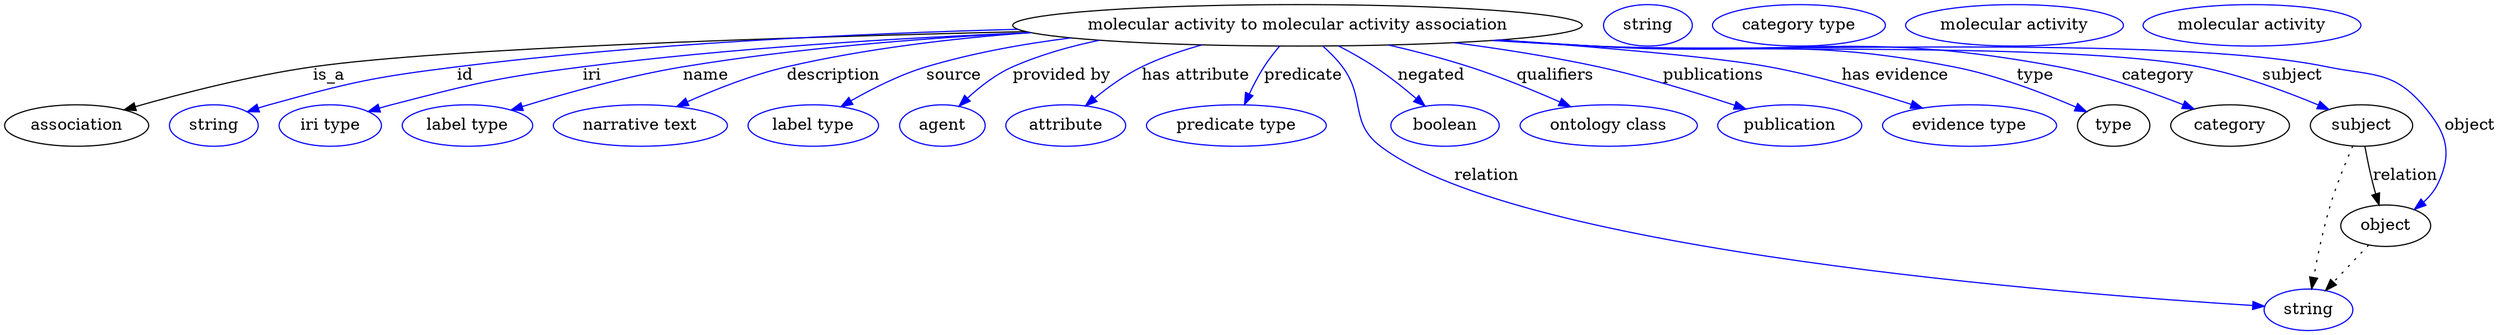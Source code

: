 digraph {
	graph [bb="0,0,2159.4,283"];
	node [label="\N"];
	"molecular activity to molecular activity association"	[height=0.5,
		label="molecular activity to molecular activity association",
		pos="1121.4,265",
		width=6.8605];
	association	[height=0.5,
		pos="62.394,178",
		width=1.7332];
	"molecular activity to molecular activity association" -> association	[label=is_a,
		lp="281.39,221.5",
		pos="e,103.54,191.59 885.75,259.57 674.99,254.65 382.19,245.19 267.39,229 214.11,221.49 154.48,206.13 113.33,194.41"];
	id	[color=blue,
		height=0.5,
		label=string,
		pos="181.39,178",
		width=1.0652];
	"molecular activity to molecular activity association" -> id	[color=blue,
		label=id,
		lp="399.39,221.5",
		pos="e,210.38,190 878.85,261.56 736.66,257.84 553.81,249.1 392.39,229 319.05,219.87 300.63,215.72 229.39,196 226.28,195.14 223.09,194.18 \
219.89,193.16",
		style=solid];
	iri	[color=blue,
		height=0.5,
		label="iri type",
		pos="282.39,178",
		width=1.2277];
	"molecular activity to molecular activity association" -> iri	[color=blue,
		label=iri,
		lp="509.39,221.5",
		pos="e,315.3,190.2 890.3,258.63 773.39,253.97 629.47,245.26 501.39,229 426.77,219.52 408.22,214.85 335.39,196 332.02,195.13 328.54,194.16 \
325.06,193.15",
		style=solid];
	name	[color=blue,
		height=0.5,
		label="label type",
		pos="401.39,178",
		width=1.5707];
	"molecular activity to molecular activity association" -> name	[color=blue,
		label=name,
		lp="608.39,221.5",
		pos="e,439.24,191.46 890.05,258.67 795.98,253.95 686.53,245.18 588.39,229 540.15,221.04 486.34,205.98 448.87,194.46",
		style=solid];
	description	[color=blue,
		height=0.5,
		label="narrative text",
		pos="551.39,178",
		width=2.0943];
	"molecular activity to molecular activity association" -> description	[color=blue,
		label=description,
		lp="718.89,221.5",
		pos="e,582.92,194.45 890.07,258.69 821.3,253.64 746.24,244.67 678.39,229 648.64,222.13 616.65,209.5 592.22,198.66",
		style=solid];
	source	[color=blue,
		height=0.5,
		label="label type",
		pos="701.39,178",
		width=1.5707];
	"molecular activity to molecular activity association" -> source	[color=blue,
		label=source,
		lp="823.39,221.5",
		pos="e,725.33,194.34 924.59,254.07 882.7,248.79 839.13,240.86 799.39,229 776.53,222.18 752.65,210.11 734.19,199.54",
		style=solid];
	"provided by"	[color=blue,
		height=0.5,
		label=agent,
		pos="813.39,178",
		width=1.0291];
	"molecular activity to molecular activity association" -> "provided by"	[color=blue,
		label="provided by",
		lp="916.89,221.5",
		pos="e,827.84,194.79 949.6,252.04 923.74,246.73 897.89,239.32 874.39,229 859.87,222.62 845.99,211.77 835.16,201.81",
		style=solid];
	"has attribute"	[color=blue,
		height=0.5,
		label=attribute,
		pos="920.39,178",
		width=1.4443];
	"molecular activity to molecular activity association" -> "has attribute"	[color=blue,
		label="has attribute",
		lp="1033.4,221.5",
		pos="e,937.61,195.09 1038.5,248.02 1020.8,243.11 1002.6,236.86 986.39,229 971.68,221.87 957.01,211.21 945.25,201.56",
		style=solid];
	predicate	[color=blue,
		height=0.5,
		label="predicate type",
		pos="1068.4,178",
		width=2.1665];
	"molecular activity to molecular activity association" -> predicate	[color=blue,
		label=predicate,
		lp="1126.4,221.5",
		pos="e,1075.4,196.22 1105.8,246.84 1101.2,241.35 1096.3,235.11 1092.4,229 1087.7,221.62 1083.3,213.17 1079.6,205.34",
		style=solid];
	relation	[color=blue,
		height=0.5,
		label=string,
		pos="1997.4,18",
		width=1.0652];
	"molecular activity to molecular activity association" -> relation	[color=blue,
		label=relation,
		lp="1285.4,134.5",
		pos="e,1959.6,21.106 1143.5,246.84 1149.5,241.55 1155.6,235.41 1160.4,229 1180.8,201.79 1166.3,180.55 1193.4,160 1314.2,68.301 1795.2,\
31.365 1949.5,21.728",
		style=solid];
	negated	[color=blue,
		height=0.5,
		label=boolean,
		pos="1249.4,178",
		width=1.2999];
	"molecular activity to molecular activity association" -> negated	[color=blue,
		label=negated,
		lp="1237.4,221.5",
		pos="e,1232,194.89 1156.9,247.15 1167.3,241.77 1178.5,235.51 1188.4,229 1200.8,220.82 1213.6,210.6 1224.3,201.54",
		style=solid];
	qualifiers	[color=blue,
		height=0.5,
		label="ontology class",
		pos="1390.4,178",
		width=2.1304];
	"molecular activity to molecular activity association" -> qualifiers	[color=blue,
		label=qualifiers,
		lp="1344.9,221.5",
		pos="e,1357.6,194.39 1200.5,247.95 1223.3,242.65 1248,236.24 1270.4,229 1296.8,220.46 1325.5,208.59 1348.2,198.56",
		style=solid];
	publications	[color=blue,
		height=0.5,
		label=publication,
		pos="1547.4,178",
		width=1.7332];
	"molecular activity to molecular activity association" -> publications	[color=blue,
		label=publications,
		lp="1482.4,221.5",
		pos="e,1509.5,192.38 1257.6,249.95 1298,244.65 1342.2,237.73 1382.4,229 1422.6,220.28 1467.1,206.53 1499.8,195.66",
		style=solid];
	"has evidence"	[color=blue,
		height=0.5,
		label="evidence type",
		pos="1703.4,178",
		width=2.0943];
	"molecular activity to molecular activity association" -> "has evidence"	[color=blue,
		label="has evidence",
		lp="1639.9,221.5",
		pos="e,1662.7,193.22 1297.3,252.36 1387.1,245.74 1486.4,237.16 1530.4,229 1572.4,221.22 1618.8,207.52 1652.9,196.42",
		style=solid];
	type	[height=0.5,
		pos="1828.4,178",
		width=0.86659];
	"molecular activity to molecular activity association" -> type	[color=blue,
		label=type,
		lp="1757.4,221.5",
		pos="e,1805.1,189.97 1295.6,252.22 1323,250.43 1350.9,248.64 1377.4,247 1516.5,238.38 1553.6,255.68 1690.4,229 1727.6,221.74 1768.2,206.04 \
1795.6,194.16",
		style=solid];
	category	[height=0.5,
		pos="1929.4,178",
		width=1.4263];
	"molecular activity to molecular activity association" -> category	[color=blue,
		label=category,
		lp="1864.9,221.5",
		pos="e,1897.7,192.23 1293.5,252.07 1321.5,250.27 1350.3,248.51 1377.4,247 1555.1,237.1 1602.4,261.1 1777.4,229 1816,221.92 1858.2,207.44 \
1888.4,195.87",
		style=solid];
	subject	[height=0.5,
		pos="2043.4,178",
		width=1.2277];
	"molecular activity to molecular activity association" -> subject	[color=blue,
		label=subject,
		lp="1982.4,221.5",
		pos="e,2014.8,191.89 1291.8,251.93 1320.3,250.12 1349.7,248.4 1377.4,247 1493.5,241.15 1786.1,250.44 1900.4,229 1937,222.13 1977,207.53 \
2005.3,195.87",
		style=solid];
	object	[height=0.5,
		pos="2064.4,91",
		width=1.0832];
	"molecular activity to molecular activity association" -> object	[color=blue,
		label=object,
		lp="2137.4,178",
		pos="e,2089.3,105.25 1290.4,251.87 1319.4,250.04 1349.3,248.33 1377.4,247 1518.4,240.32 1874.1,257.23 2012.4,229 2051.7,220.98 2070.1,\
226.25 2096.4,196 2116.9,172.46 2123.1,155.03 2109.4,127 2106.5,121.17 2102.2,116.02 2097.3,111.6",
		style=solid];
	association_type	[color=blue,
		height=0.5,
		label=string,
		pos="1424.4,265",
		width=1.0652];
	association_category	[color=blue,
		height=0.5,
		label="category type",
		pos="1555.4,265",
		width=2.0762];
	subject -> relation	[pos="e,2000.1,36.136 2035.8,160.24 2029.9,146.64 2021.8,126.88 2016.4,109 2010.1,88.265 2005.2,64.241 2001.9,46.231",
		style=dotted];
	subject -> object	[label=relation,
		lp="2081.4,134.5",
		pos="e,2058.7,108.98 2046.4,159.77 2048.2,150.09 2050.6,137.8 2053.4,127 2054.1,124.32 2054.9,121.53 2055.7,118.76"];
	"molecular activity to molecular activity association_subject"	[color=blue,
		height=0.5,
		label="molecular activity",
		pos="1742.4,265",
		width=2.6178];
	object -> relation	[pos="e,2012.2,34.713 2049.5,74.243 2040.6,64.775 2029.1,52.56 2019.1,42.024",
		style=dotted];
	"molecular activity to molecular activity association_object"	[color=blue,
		height=0.5,
		label="molecular activity",
		pos="1948.4,265",
		width=2.6178];
}
